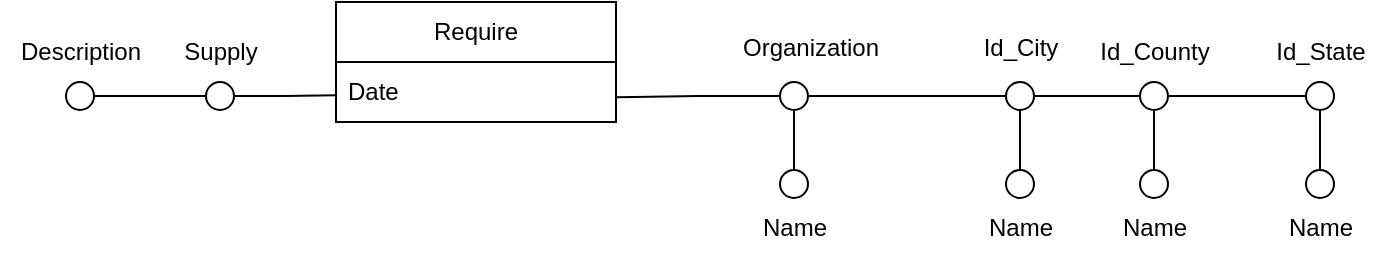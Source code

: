 <mxfile version="27.0.6">
  <diagram name="Pagina-1" id="XVctokxbaJqY1qE9i4KC">
    <mxGraphModel dx="901" dy="613" grid="1" gridSize="10" guides="1" tooltips="1" connect="1" arrows="1" fold="1" page="1" pageScale="1" pageWidth="827" pageHeight="1169" math="0" shadow="0">
      <root>
        <mxCell id="0" />
        <mxCell id="1" parent="0" />
        <mxCell id="gP3agECpCHL5o7hqawoc-47" value="" style="edgeStyle=orthogonalEdgeStyle;rounded=0;orthogonalLoop=1;jettySize=auto;html=1;entryX=0.004;entryY=0.554;entryDx=0;entryDy=0;entryPerimeter=0;endArrow=none;startFill=0;" edge="1" parent="1" source="gP3agECpCHL5o7hqawoc-7" target="gP3agECpCHL5o7hqawoc-40">
          <mxGeometry relative="1" as="geometry" />
        </mxCell>
        <mxCell id="gP3agECpCHL5o7hqawoc-7" value="" style="ellipse;whiteSpace=wrap;html=1;aspect=fixed;fillColor=#FFFFFF;" vertex="1" parent="1">
          <mxGeometry x="263" y="480" width="14" height="14" as="geometry" />
        </mxCell>
        <mxCell id="gP3agECpCHL5o7hqawoc-8" value="&lt;div&gt;&lt;span style=&quot;background-color: transparent; color: light-dark(rgb(0, 0, 0), rgb(255, 255, 255)); text-wrap-mode: wrap;&quot;&gt;Supply&lt;/span&gt;&lt;/div&gt;" style="text;html=1;align=center;verticalAlign=middle;resizable=0;points=[];autosize=1;strokeColor=none;fillColor=none;" vertex="1" parent="1">
          <mxGeometry x="240" y="450" width="60" height="30" as="geometry" />
        </mxCell>
        <mxCell id="gP3agECpCHL5o7hqawoc-46" value="" style="edgeStyle=orthogonalEdgeStyle;rounded=0;orthogonalLoop=1;jettySize=auto;html=1;endArrow=none;startFill=0;" edge="1" parent="1" source="gP3agECpCHL5o7hqawoc-10" target="gP3agECpCHL5o7hqawoc-7">
          <mxGeometry relative="1" as="geometry" />
        </mxCell>
        <mxCell id="gP3agECpCHL5o7hqawoc-10" value="" style="ellipse;whiteSpace=wrap;html=1;aspect=fixed;fillColor=#FFFFFF;" vertex="1" parent="1">
          <mxGeometry x="193" y="480" width="14" height="14" as="geometry" />
        </mxCell>
        <mxCell id="gP3agECpCHL5o7hqawoc-11" value="Description" style="text;html=1;align=center;verticalAlign=middle;resizable=0;points=[];autosize=1;strokeColor=none;fillColor=none;" vertex="1" parent="1">
          <mxGeometry x="160" y="450" width="80" height="30" as="geometry" />
        </mxCell>
        <mxCell id="gP3agECpCHL5o7hqawoc-13" style="edgeStyle=orthogonalEdgeStyle;rounded=0;orthogonalLoop=1;jettySize=auto;html=1;exitX=1;exitY=0.5;exitDx=0;exitDy=0;entryX=0;entryY=0.5;entryDx=0;entryDy=0;endArrow=none;startFill=0;endFill=1;" edge="1" parent="1" source="gP3agECpCHL5o7hqawoc-15" target="gP3agECpCHL5o7hqawoc-18">
          <mxGeometry relative="1" as="geometry" />
        </mxCell>
        <mxCell id="gP3agECpCHL5o7hqawoc-15" value="" style="ellipse;whiteSpace=wrap;html=1;aspect=fixed;fillColor=#FFFFFF;" vertex="1" parent="1">
          <mxGeometry x="550" y="480" width="14" height="14" as="geometry" />
        </mxCell>
        <mxCell id="gP3agECpCHL5o7hqawoc-16" value="Organization" style="text;html=1;align=center;verticalAlign=middle;resizable=0;points=[];autosize=1;strokeColor=none;fillColor=none;" vertex="1" parent="1">
          <mxGeometry x="520" y="448" width="90" height="30" as="geometry" />
        </mxCell>
        <mxCell id="gP3agECpCHL5o7hqawoc-50" style="edgeStyle=orthogonalEdgeStyle;rounded=0;orthogonalLoop=1;jettySize=auto;html=1;exitX=0.5;exitY=1;exitDx=0;exitDy=0;entryX=0.5;entryY=0;entryDx=0;entryDy=0;endArrow=none;startFill=0;" edge="1" parent="1" source="gP3agECpCHL5o7hqawoc-18" target="gP3agECpCHL5o7hqawoc-23">
          <mxGeometry relative="1" as="geometry" />
        </mxCell>
        <mxCell id="gP3agECpCHL5o7hqawoc-52" style="edgeStyle=orthogonalEdgeStyle;rounded=0;orthogonalLoop=1;jettySize=auto;html=1;exitX=1;exitY=0.5;exitDx=0;exitDy=0;entryX=0;entryY=0.5;entryDx=0;entryDy=0;endArrow=none;startFill=0;" edge="1" parent="1" source="gP3agECpCHL5o7hqawoc-18" target="gP3agECpCHL5o7hqawoc-27">
          <mxGeometry relative="1" as="geometry" />
        </mxCell>
        <mxCell id="gP3agECpCHL5o7hqawoc-18" value="" style="ellipse;whiteSpace=wrap;html=1;aspect=fixed;fillColor=#FFFFFF;" vertex="1" parent="1">
          <mxGeometry x="663" y="480" width="14" height="14" as="geometry" />
        </mxCell>
        <mxCell id="gP3agECpCHL5o7hqawoc-48" style="edgeStyle=orthogonalEdgeStyle;rounded=0;orthogonalLoop=1;jettySize=auto;html=1;exitX=0.5;exitY=0;exitDx=0;exitDy=0;entryX=0.5;entryY=1;entryDx=0;entryDy=0;endArrow=none;startFill=0;" edge="1" parent="1" source="gP3agECpCHL5o7hqawoc-19" target="gP3agECpCHL5o7hqawoc-15">
          <mxGeometry relative="1" as="geometry" />
        </mxCell>
        <mxCell id="gP3agECpCHL5o7hqawoc-19" value="" style="ellipse;whiteSpace=wrap;html=1;aspect=fixed;fillColor=#FFFFFF;" vertex="1" parent="1">
          <mxGeometry x="550" y="524" width="14" height="14" as="geometry" />
        </mxCell>
        <mxCell id="gP3agECpCHL5o7hqawoc-20" value="Name" style="text;html=1;align=center;verticalAlign=middle;resizable=0;points=[];autosize=1;strokeColor=none;fillColor=none;" vertex="1" parent="1">
          <mxGeometry x="527" y="538" width="60" height="30" as="geometry" />
        </mxCell>
        <mxCell id="gP3agECpCHL5o7hqawoc-21" value="Id_City" style="text;html=1;align=center;verticalAlign=middle;resizable=0;points=[];autosize=1;strokeColor=none;fillColor=none;" vertex="1" parent="1">
          <mxGeometry x="640" y="448" width="60" height="30" as="geometry" />
        </mxCell>
        <mxCell id="gP3agECpCHL5o7hqawoc-23" value="" style="ellipse;whiteSpace=wrap;html=1;aspect=fixed;fillColor=#FFFFFF;" vertex="1" parent="1">
          <mxGeometry x="663" y="524" width="14" height="14" as="geometry" />
        </mxCell>
        <mxCell id="gP3agECpCHL5o7hqawoc-24" value="Name" style="text;html=1;align=center;verticalAlign=middle;resizable=0;points=[];autosize=1;strokeColor=none;fillColor=none;" vertex="1" parent="1">
          <mxGeometry x="640" y="538" width="60" height="30" as="geometry" />
        </mxCell>
        <mxCell id="gP3agECpCHL5o7hqawoc-25" style="edgeStyle=orthogonalEdgeStyle;rounded=0;orthogonalLoop=1;jettySize=auto;html=1;exitX=0.5;exitY=1;exitDx=0;exitDy=0;entryX=0.5;entryY=0;entryDx=0;entryDy=0;endArrow=none;startFill=0;" edge="1" parent="1" source="gP3agECpCHL5o7hqawoc-27" target="gP3agECpCHL5o7hqawoc-29">
          <mxGeometry relative="1" as="geometry" />
        </mxCell>
        <mxCell id="gP3agECpCHL5o7hqawoc-53" style="edgeStyle=orthogonalEdgeStyle;rounded=0;orthogonalLoop=1;jettySize=auto;html=1;exitX=1;exitY=0.5;exitDx=0;exitDy=0;entryX=0;entryY=0.5;entryDx=0;entryDy=0;endArrow=none;startFill=0;" edge="1" parent="1" source="gP3agECpCHL5o7hqawoc-27" target="gP3agECpCHL5o7hqawoc-32">
          <mxGeometry relative="1" as="geometry" />
        </mxCell>
        <mxCell id="gP3agECpCHL5o7hqawoc-27" value="" style="ellipse;whiteSpace=wrap;html=1;aspect=fixed;fillColor=#FFFFFF;" vertex="1" parent="1">
          <mxGeometry x="730" y="480" width="14" height="14" as="geometry" />
        </mxCell>
        <mxCell id="gP3agECpCHL5o7hqawoc-28" value="Id_County" style="text;html=1;align=center;verticalAlign=middle;resizable=0;points=[];autosize=1;strokeColor=none;fillColor=none;" vertex="1" parent="1">
          <mxGeometry x="697" y="450" width="80" height="30" as="geometry" />
        </mxCell>
        <mxCell id="gP3agECpCHL5o7hqawoc-29" value="" style="ellipse;whiteSpace=wrap;html=1;aspect=fixed;fillColor=#FFFFFF;" vertex="1" parent="1">
          <mxGeometry x="730" y="524" width="14" height="14" as="geometry" />
        </mxCell>
        <mxCell id="gP3agECpCHL5o7hqawoc-30" value="Name" style="text;html=1;align=center;verticalAlign=middle;resizable=0;points=[];autosize=1;strokeColor=none;fillColor=none;" vertex="1" parent="1">
          <mxGeometry x="707" y="538" width="60" height="30" as="geometry" />
        </mxCell>
        <mxCell id="gP3agECpCHL5o7hqawoc-31" style="edgeStyle=orthogonalEdgeStyle;rounded=0;orthogonalLoop=1;jettySize=auto;html=1;exitX=0.5;exitY=1;exitDx=0;exitDy=0;entryX=0.5;entryY=0;entryDx=0;entryDy=0;endArrow=none;startFill=0;" edge="1" parent="1" source="gP3agECpCHL5o7hqawoc-32" target="gP3agECpCHL5o7hqawoc-34">
          <mxGeometry relative="1" as="geometry" />
        </mxCell>
        <mxCell id="gP3agECpCHL5o7hqawoc-32" value="" style="ellipse;whiteSpace=wrap;html=1;aspect=fixed;fillColor=#FFFFFF;" vertex="1" parent="1">
          <mxGeometry x="813" y="480" width="14" height="14" as="geometry" />
        </mxCell>
        <mxCell id="gP3agECpCHL5o7hqawoc-33" value="Id_State" style="text;html=1;align=center;verticalAlign=middle;resizable=0;points=[];autosize=1;strokeColor=none;fillColor=none;" vertex="1" parent="1">
          <mxGeometry x="785" y="450" width="70" height="30" as="geometry" />
        </mxCell>
        <mxCell id="gP3agECpCHL5o7hqawoc-34" value="" style="ellipse;whiteSpace=wrap;html=1;aspect=fixed;fillColor=#FFFFFF;" vertex="1" parent="1">
          <mxGeometry x="813" y="524" width="14" height="14" as="geometry" />
        </mxCell>
        <mxCell id="gP3agECpCHL5o7hqawoc-35" value="Name" style="text;html=1;align=center;verticalAlign=middle;resizable=0;points=[];autosize=1;strokeColor=none;fillColor=none;" vertex="1" parent="1">
          <mxGeometry x="790" y="538" width="60" height="30" as="geometry" />
        </mxCell>
        <mxCell id="gP3agECpCHL5o7hqawoc-39" value="Require" style="swimlane;fontStyle=0;childLayout=stackLayout;horizontal=1;startSize=30;horizontalStack=0;resizeParent=1;resizeParentMax=0;resizeLast=0;collapsible=1;marginBottom=0;whiteSpace=wrap;html=1;" vertex="1" parent="1">
          <mxGeometry x="328" y="440" width="140" height="60" as="geometry" />
        </mxCell>
        <mxCell id="gP3agECpCHL5o7hqawoc-40" value="Date" style="text;strokeColor=none;fillColor=none;align=left;verticalAlign=middle;spacingLeft=4;spacingRight=4;overflow=hidden;points=[[0,0.5],[1,0.5]];portConstraint=eastwest;rotatable=0;whiteSpace=wrap;html=1;" vertex="1" parent="gP3agECpCHL5o7hqawoc-39">
          <mxGeometry y="30" width="140" height="30" as="geometry" />
        </mxCell>
        <mxCell id="gP3agECpCHL5o7hqawoc-49" style="edgeStyle=orthogonalEdgeStyle;rounded=0;orthogonalLoop=1;jettySize=auto;html=1;exitX=0;exitY=0.5;exitDx=0;exitDy=0;entryX=1.003;entryY=0.586;entryDx=0;entryDy=0;entryPerimeter=0;endArrow=none;startFill=0;" edge="1" parent="1" source="gP3agECpCHL5o7hqawoc-15" target="gP3agECpCHL5o7hqawoc-40">
          <mxGeometry relative="1" as="geometry" />
        </mxCell>
      </root>
    </mxGraphModel>
  </diagram>
</mxfile>
